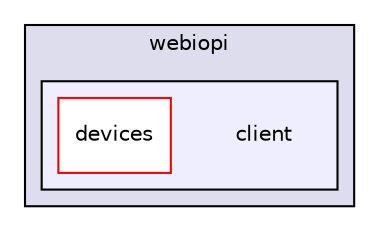 digraph "java/client/src/com/trouch/webiopi/client" {
  compound=true
  node [ fontsize="10", fontname="Helvetica"];
  edge [ labelfontsize="10", labelfontname="Helvetica"];
  subgraph clusterdir_52de1069aac596a4e2d161bea6173a63 {
    graph [ bgcolor="#ddddee", pencolor="black", label="webiopi" fontname="Helvetica", fontsize="10", URL="dir_52de1069aac596a4e2d161bea6173a63.html"]
  subgraph clusterdir_7a98f74065309cd1029c7dd936df8dad {
    graph [ bgcolor="#eeeeff", pencolor="black", label="" URL="dir_7a98f74065309cd1029c7dd936df8dad.html"];
    dir_7a98f74065309cd1029c7dd936df8dad [shape=plaintext label="client"];
    dir_a65a3d93fdf84fce757248625417eff2 [shape=box label="devices" color="red" fillcolor="white" style="filled" URL="dir_a65a3d93fdf84fce757248625417eff2.html"];
  }
  }
}
